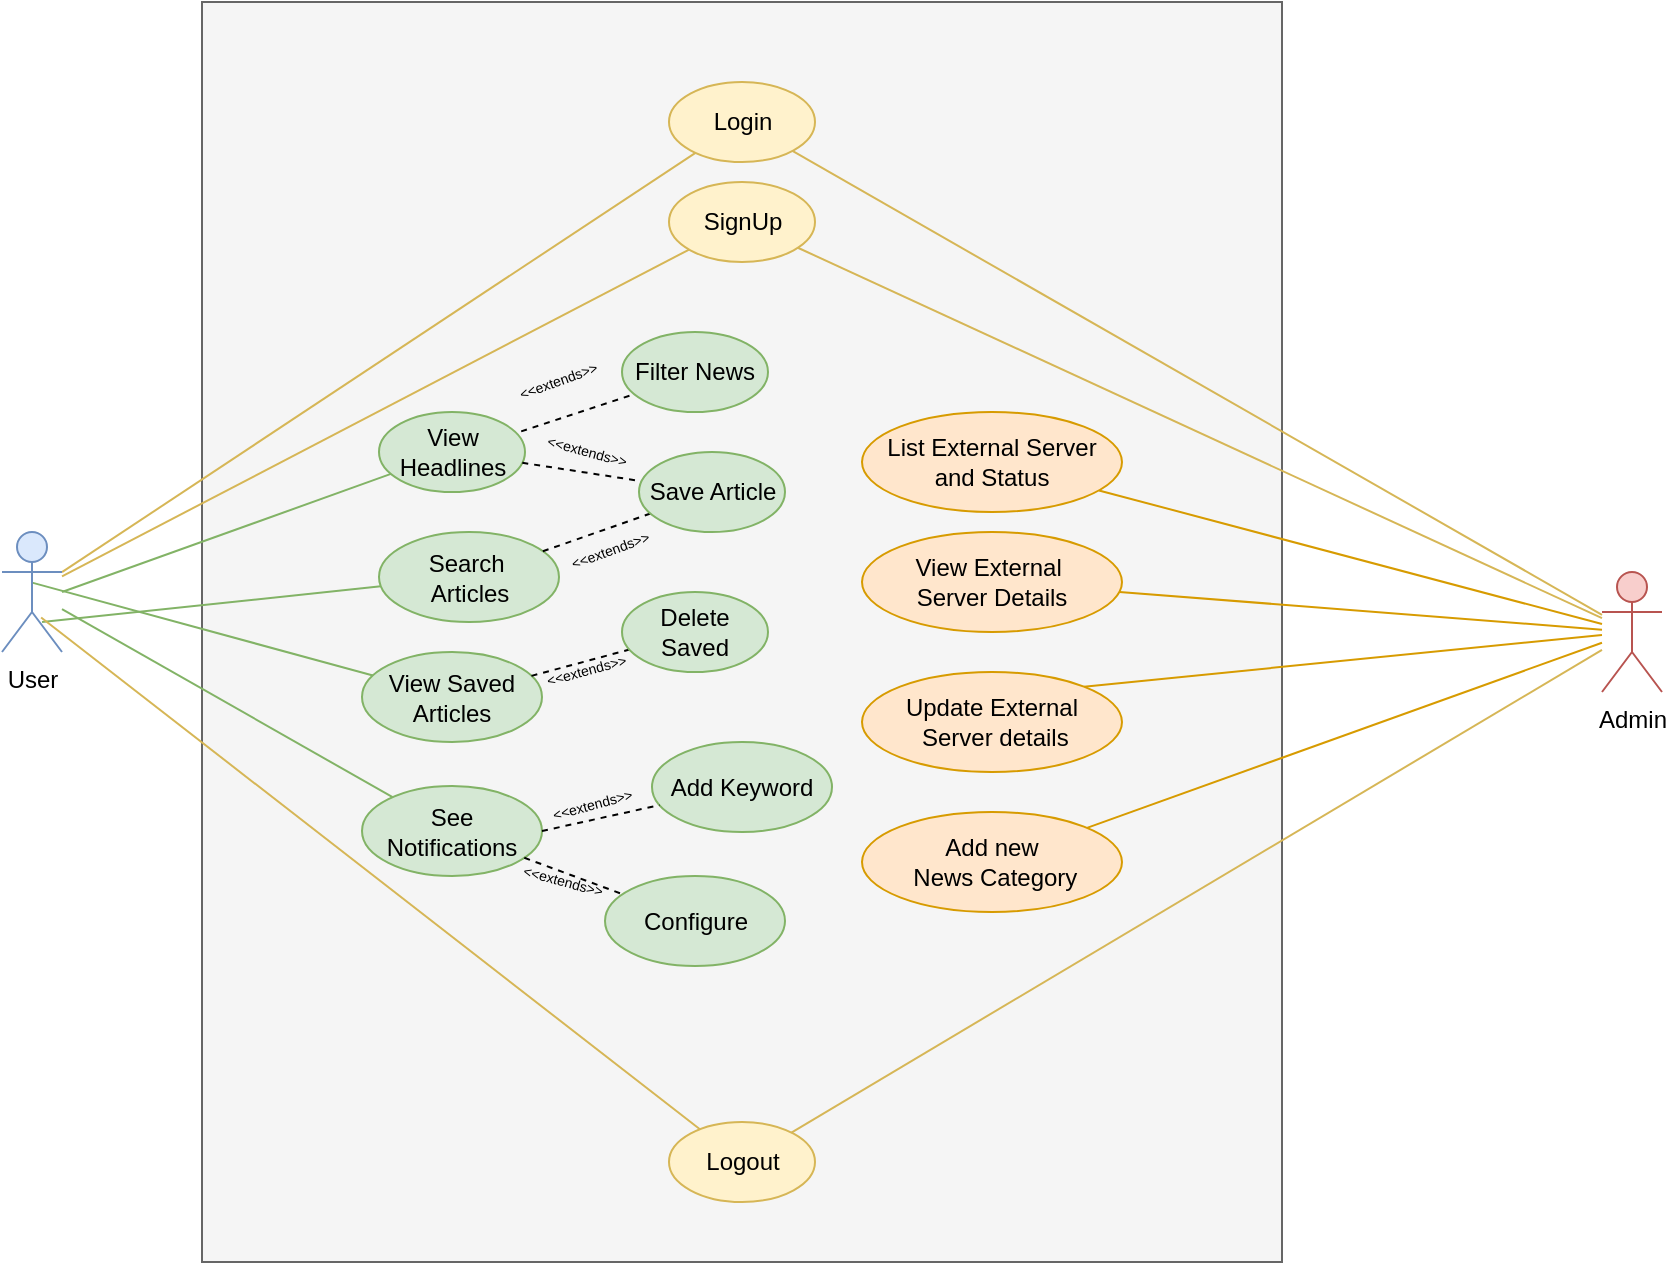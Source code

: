 <mxfile version="27.1.6">
  <diagram name="Page-1" id="XsMV1pbA08V9smy5uZbe">
    <mxGraphModel dx="2571" dy="972" grid="1" gridSize="10" guides="1" tooltips="1" connect="1" arrows="1" fold="1" page="1" pageScale="1" pageWidth="827" pageHeight="1169" math="0" shadow="0">
      <root>
        <mxCell id="0" />
        <mxCell id="1" parent="0" />
        <mxCell id="vOyXvf6OcEjiPifyAEyt-4" value="" style="rounded=0;whiteSpace=wrap;html=1;strokeColor=#666666;fillColor=#f5f5f5;fontColor=#333333;" parent="1" vertex="1">
          <mxGeometry x="-300" y="200" width="540" height="630" as="geometry" />
        </mxCell>
        <mxCell id="vOyXvf6OcEjiPifyAEyt-20" style="rounded=0;orthogonalLoop=1;jettySize=auto;html=1;strokeColor=#d6b656;fillColor=#fff2cc;endArrow=none;startFill=0;" parent="1" source="vOyXvf6OcEjiPifyAEyt-28" target="vOyXvf6OcEjiPifyAEyt-5" edge="1">
          <mxGeometry relative="1" as="geometry">
            <mxPoint x="-370" y="482.633" as="sourcePoint" />
          </mxGeometry>
        </mxCell>
        <mxCell id="vOyXvf6OcEjiPifyAEyt-21" style="rounded=0;orthogonalLoop=1;jettySize=auto;html=1;strokeColor=#82b366;fillColor=#d5e8d4;endArrow=none;startFill=0;" parent="1" target="vOyXvf6OcEjiPifyAEyt-14" edge="1">
          <mxGeometry relative="1" as="geometry">
            <mxPoint x="-370" y="495.032" as="sourcePoint" />
          </mxGeometry>
        </mxCell>
        <mxCell id="vOyXvf6OcEjiPifyAEyt-22" style="rounded=0;orthogonalLoop=1;jettySize=auto;html=1;exitX=0.501;exitY=0.422;exitDx=0;exitDy=0;exitPerimeter=0;strokeColor=#82b366;fillColor=#d5e8d4;endArrow=none;startFill=0;" parent="1" source="vOyXvf6OcEjiPifyAEyt-28" target="vOyXvf6OcEjiPifyAEyt-16" edge="1">
          <mxGeometry relative="1" as="geometry">
            <mxPoint x="-370" y="494.403" as="sourcePoint" />
          </mxGeometry>
        </mxCell>
        <mxCell id="vOyXvf6OcEjiPifyAEyt-24" style="rounded=0;orthogonalLoop=1;jettySize=auto;html=1;exitX=0.667;exitY=0.75;exitDx=0;exitDy=0;exitPerimeter=0;strokeColor=#82b366;fillColor=#d5e8d4;endArrow=none;startFill=0;" parent="1" source="vOyXvf6OcEjiPifyAEyt-28" target="vOyXvf6OcEjiPifyAEyt-18" edge="1">
          <mxGeometry relative="1" as="geometry">
            <mxPoint x="-370" y="499.696" as="sourcePoint" />
          </mxGeometry>
        </mxCell>
        <mxCell id="vOyXvf6OcEjiPifyAEyt-25" style="rounded=0;orthogonalLoop=1;jettySize=auto;html=1;strokeColor=#82b366;fillColor=#d5e8d4;endArrow=none;startFill=0;" parent="1" source="vOyXvf6OcEjiPifyAEyt-28" target="vOyXvf6OcEjiPifyAEyt-19" edge="1">
          <mxGeometry relative="1" as="geometry">
            <mxPoint x="-370" y="495" as="sourcePoint" />
          </mxGeometry>
        </mxCell>
        <mxCell id="vOyXvf6OcEjiPifyAEyt-26" style="rounded=0;orthogonalLoop=1;jettySize=auto;html=1;exitX=0.652;exitY=0.712;exitDx=0;exitDy=0;exitPerimeter=0;strokeColor=#d6b656;fillColor=#fff2cc;endArrow=none;startFill=0;" parent="1" source="vOyXvf6OcEjiPifyAEyt-28" target="vOyXvf6OcEjiPifyAEyt-7" edge="1">
          <mxGeometry relative="1" as="geometry">
            <mxPoint x="-370" y="510" as="sourcePoint" />
          </mxGeometry>
        </mxCell>
        <mxCell id="vOyXvf6OcEjiPifyAEyt-5" value="Login" style="ellipse;whiteSpace=wrap;html=1;strokeColor=#d6b656;fillColor=#fff2cc;" parent="1" vertex="1">
          <mxGeometry x="-66.5" y="240" width="73" height="40" as="geometry" />
        </mxCell>
        <mxCell id="vOyXvf6OcEjiPifyAEyt-6" value="SignUp" style="ellipse;whiteSpace=wrap;html=1;strokeColor=#d6b656;fillColor=#fff2cc;" parent="1" vertex="1">
          <mxGeometry x="-66.5" y="290" width="73" height="40" as="geometry" />
        </mxCell>
        <mxCell id="vOyXvf6OcEjiPifyAEyt-7" value="Logout" style="ellipse;whiteSpace=wrap;html=1;strokeColor=#d6b656;fillColor=#fff2cc;" parent="1" vertex="1">
          <mxGeometry x="-66.5" y="760" width="73" height="40" as="geometry" />
        </mxCell>
        <mxCell id="vOyXvf6OcEjiPifyAEyt-33" style="rounded=0;orthogonalLoop=1;jettySize=auto;html=1;strokeColor=#d6b656;fillColor=#fff2cc;endArrow=none;startFill=0;" parent="1" source="vOyXvf6OcEjiPifyAEyt-9" target="vOyXvf6OcEjiPifyAEyt-5" edge="1">
          <mxGeometry relative="1" as="geometry" />
        </mxCell>
        <mxCell id="vOyXvf6OcEjiPifyAEyt-34" style="rounded=0;orthogonalLoop=1;jettySize=auto;html=1;strokeColor=#d6b656;fillColor=#fff2cc;endArrow=none;startFill=0;" parent="1" source="vOyXvf6OcEjiPifyAEyt-9" target="vOyXvf6OcEjiPifyAEyt-6" edge="1">
          <mxGeometry relative="1" as="geometry" />
        </mxCell>
        <mxCell id="vOyXvf6OcEjiPifyAEyt-35" style="rounded=0;orthogonalLoop=1;jettySize=auto;html=1;strokeColor=#d79b00;fillColor=#ffe6cc;endArrow=none;startFill=0;" parent="1" source="vOyXvf6OcEjiPifyAEyt-9" target="vOyXvf6OcEjiPifyAEyt-10" edge="1">
          <mxGeometry relative="1" as="geometry" />
        </mxCell>
        <mxCell id="vOyXvf6OcEjiPifyAEyt-36" style="rounded=0;orthogonalLoop=1;jettySize=auto;html=1;strokeColor=#d79b00;fillColor=#ffe6cc;endArrow=none;startFill=0;" parent="1" source="vOyXvf6OcEjiPifyAEyt-9" target="vOyXvf6OcEjiPifyAEyt-11" edge="1">
          <mxGeometry relative="1" as="geometry" />
        </mxCell>
        <mxCell id="vOyXvf6OcEjiPifyAEyt-37" style="rounded=0;orthogonalLoop=1;jettySize=auto;html=1;entryX=1;entryY=0;entryDx=0;entryDy=0;strokeColor=#d79b00;fillColor=#ffe6cc;endArrow=none;startFill=0;" parent="1" source="vOyXvf6OcEjiPifyAEyt-9" target="vOyXvf6OcEjiPifyAEyt-12" edge="1">
          <mxGeometry relative="1" as="geometry" />
        </mxCell>
        <mxCell id="vOyXvf6OcEjiPifyAEyt-38" style="rounded=0;orthogonalLoop=1;jettySize=auto;html=1;strokeColor=#d79b00;fillColor=#ffe6cc;endArrow=none;startFill=0;" parent="1" source="vOyXvf6OcEjiPifyAEyt-9" target="vOyXvf6OcEjiPifyAEyt-13" edge="1">
          <mxGeometry relative="1" as="geometry" />
        </mxCell>
        <mxCell id="vOyXvf6OcEjiPifyAEyt-39" style="rounded=0;orthogonalLoop=1;jettySize=auto;html=1;strokeColor=#d6b656;fillColor=#fff2cc;endArrow=none;startFill=0;" parent="1" source="vOyXvf6OcEjiPifyAEyt-9" target="vOyXvf6OcEjiPifyAEyt-7" edge="1">
          <mxGeometry relative="1" as="geometry" />
        </mxCell>
        <mxCell id="vOyXvf6OcEjiPifyAEyt-9" value="Admin" style="shape=umlActor;html=1;verticalLabelPosition=bottom;verticalAlign=top;align=center;strokeColor=#b85450;fillColor=#f8cecc;" parent="1" vertex="1">
          <mxGeometry x="400" y="485" width="30" height="60" as="geometry" />
        </mxCell>
        <mxCell id="vOyXvf6OcEjiPifyAEyt-10" value="List External Server and Status" style="ellipse;whiteSpace=wrap;html=1;strokeColor=#d79b00;fillColor=#ffe6cc;" parent="1" vertex="1">
          <mxGeometry x="30" y="405" width="130" height="50" as="geometry" />
        </mxCell>
        <mxCell id="vOyXvf6OcEjiPifyAEyt-11" value="View External&amp;nbsp;&lt;div&gt;Server Details&lt;span style=&quot;color: rgba(0, 0, 0, 0); font-family: monospace; font-size: 0px; text-align: start; text-wrap-mode: nowrap;&quot;&gt;%3CmxGraphModel%3E%3Croot%3E%3CmxCell%20id%3D%220%22%2F%3E%3CmxCell%20id%3D%221%22%20parent%3D%220%22%2F%3E%3CmxCell%20id%3D%222%22%20value%3D%22List%20External%20Server%20and%20Status%22%20style%3D%22ellipse%3BwhiteSpace%3Dwrap%3Bhtml%3D1%3B%22%20vertex%3D%221%22%20parent%3D%221%22%3E%3CmxGeometry%20x%3D%22-380%22%20y%3D%22370%22%20width%3D%22130%22%20height%3D%2250%22%20as%3D%22geometry%22%2F%3E%3C%2FmxCell%3E%3C%2Froot%3E%3C%2FmxGraphModel%3E&lt;/span&gt;&lt;/div&gt;" style="ellipse;whiteSpace=wrap;html=1;strokeColor=#d79b00;fillColor=#ffe6cc;" parent="1" vertex="1">
          <mxGeometry x="30" y="465" width="130" height="50" as="geometry" />
        </mxCell>
        <mxCell id="vOyXvf6OcEjiPifyAEyt-12" value="Update External&lt;div&gt;&amp;nbsp;Server details&lt;/div&gt;" style="ellipse;whiteSpace=wrap;html=1;strokeColor=#d79b00;fillColor=#ffe6cc;" parent="1" vertex="1">
          <mxGeometry x="30" y="535" width="130" height="50" as="geometry" />
        </mxCell>
        <mxCell id="vOyXvf6OcEjiPifyAEyt-13" value="Add new&lt;div&gt;&amp;nbsp;News Category&lt;/div&gt;" style="ellipse;whiteSpace=wrap;html=1;strokeColor=#d79b00;fillColor=#ffe6cc;" parent="1" vertex="1">
          <mxGeometry x="30" y="605" width="130" height="50" as="geometry" />
        </mxCell>
        <mxCell id="MwhkVGgD4dPGW517cIfp-2" style="rounded=0;orthogonalLoop=1;jettySize=auto;html=1;dashed=1;endArrow=none;startFill=0;" parent="1" edge="1">
          <mxGeometry relative="1" as="geometry">
            <mxPoint x="-140.41" y="414.711" as="sourcePoint" />
            <mxPoint x="-81.497" y="395.3" as="targetPoint" />
          </mxGeometry>
        </mxCell>
        <mxCell id="vOyXvf6OcEjiPifyAEyt-14" value="View Headlines" style="ellipse;whiteSpace=wrap;html=1;strokeColor=#82b366;fillColor=#d5e8d4;" parent="1" vertex="1">
          <mxGeometry x="-211.5" y="405" width="73" height="40" as="geometry" />
        </mxCell>
        <mxCell id="vOyXvf6OcEjiPifyAEyt-16" value="View Saved Articles" style="ellipse;whiteSpace=wrap;html=1;strokeColor=#82b366;fillColor=#d5e8d4;" parent="1" vertex="1">
          <mxGeometry x="-220" y="525" width="90" height="45" as="geometry" />
        </mxCell>
        <mxCell id="vOyXvf6OcEjiPifyAEyt-18" value="Search&amp;nbsp;&lt;div&gt;Articles&lt;/div&gt;" style="ellipse;whiteSpace=wrap;html=1;strokeColor=#82b366;fillColor=#d5e8d4;" parent="1" vertex="1">
          <mxGeometry x="-211.5" y="465" width="90" height="45" as="geometry" />
        </mxCell>
        <mxCell id="vOyXvf6OcEjiPifyAEyt-19" value="See&lt;div&gt;Notifications&lt;/div&gt;" style="ellipse;whiteSpace=wrap;html=1;strokeColor=#82b366;fillColor=#d5e8d4;" parent="1" vertex="1">
          <mxGeometry x="-220" y="592" width="90" height="45" as="geometry" />
        </mxCell>
        <mxCell id="vOyXvf6OcEjiPifyAEyt-30" style="rounded=0;orthogonalLoop=1;jettySize=auto;html=1;strokeColor=#d6b656;fillColor=#fff2cc;endArrow=none;startFill=0;" parent="1" source="vOyXvf6OcEjiPifyAEyt-28" target="vOyXvf6OcEjiPifyAEyt-6" edge="1">
          <mxGeometry relative="1" as="geometry" />
        </mxCell>
        <mxCell id="vOyXvf6OcEjiPifyAEyt-28" value="User" style="shape=umlActor;html=1;verticalLabelPosition=bottom;verticalAlign=top;align=center;strokeColor=#6c8ebf;fillColor=#dae8fc;" parent="1" vertex="1">
          <mxGeometry x="-400" y="465" width="30" height="60" as="geometry" />
        </mxCell>
        <mxCell id="MwhkVGgD4dPGW517cIfp-4" style="rounded=0;orthogonalLoop=1;jettySize=auto;html=1;endArrow=none;startFill=0;dashed=1;" parent="1" target="MwhkVGgD4dPGW517cIfp-3" edge="1">
          <mxGeometry relative="1" as="geometry">
            <mxPoint x="-64.492" y="405.956" as="sourcePoint" />
          </mxGeometry>
        </mxCell>
        <mxCell id="P5YtKnKY5dqklHh1uNIM-1" value="Add Keyword" style="ellipse;whiteSpace=wrap;html=1;strokeColor=#82b366;fillColor=#d5e8d4;" parent="1" vertex="1">
          <mxGeometry x="-75" y="570" width="90" height="45" as="geometry" />
        </mxCell>
        <mxCell id="P5YtKnKY5dqklHh1uNIM-2" style="rounded=0;orthogonalLoop=1;jettySize=auto;html=1;dashed=1;endArrow=none;startFill=0;exitX=1;exitY=0.5;exitDx=0;exitDy=0;" parent="1" source="vOyXvf6OcEjiPifyAEyt-19" target="P5YtKnKY5dqklHh1uNIM-1" edge="1">
          <mxGeometry relative="1" as="geometry">
            <mxPoint x="-140" y="659" as="sourcePoint" />
            <mxPoint x="-80" y="650" as="targetPoint" />
          </mxGeometry>
        </mxCell>
        <mxCell id="P5YtKnKY5dqklHh1uNIM-4" style="rounded=0;orthogonalLoop=1;jettySize=auto;html=1;dashed=1;endArrow=none;startFill=0;" parent="1" source="vOyXvf6OcEjiPifyAEyt-16" target="xW_Yy37yYKF3I4hDQ-u2-3" edge="1">
          <mxGeometry relative="1" as="geometry">
            <mxPoint x="-120" y="492" as="sourcePoint" />
            <mxPoint x="-49.991" y="489.547" as="targetPoint" />
          </mxGeometry>
        </mxCell>
        <mxCell id="P5YtKnKY5dqklHh1uNIM-6" style="rounded=0;orthogonalLoop=1;jettySize=auto;html=1;dashed=1;endArrow=none;startFill=0;" parent="1" source="vOyXvf6OcEjiPifyAEyt-18" target="xW_Yy37yYKF3I4hDQ-u2-2" edge="1">
          <mxGeometry relative="1" as="geometry">
            <mxPoint x="-20" y="530" as="sourcePoint" />
            <mxPoint x="-42.885" y="501.864" as="targetPoint" />
          </mxGeometry>
        </mxCell>
        <mxCell id="P5YtKnKY5dqklHh1uNIM-7" style="rounded=0;orthogonalLoop=1;jettySize=auto;html=1;dashed=1;endArrow=none;startFill=0;" parent="1" source="vOyXvf6OcEjiPifyAEyt-14" target="xW_Yy37yYKF3I4hDQ-u2-2" edge="1">
          <mxGeometry relative="1" as="geometry">
            <mxPoint x="-100" y="430" as="sourcePoint" />
            <mxPoint x="-42.885" y="478.136" as="targetPoint" />
          </mxGeometry>
        </mxCell>
        <mxCell id="xW_Yy37yYKF3I4hDQ-u2-1" value="Filter News" style="ellipse;whiteSpace=wrap;html=1;strokeColor=#82b366;fillColor=#d5e8d4;" vertex="1" parent="1">
          <mxGeometry x="-90" y="365" width="73" height="40" as="geometry" />
        </mxCell>
        <mxCell id="xW_Yy37yYKF3I4hDQ-u2-2" value="Save Article" style="ellipse;whiteSpace=wrap;html=1;strokeColor=#82b366;fillColor=#d5e8d4;" vertex="1" parent="1">
          <mxGeometry x="-81.5" y="425" width="73" height="40" as="geometry" />
        </mxCell>
        <mxCell id="xW_Yy37yYKF3I4hDQ-u2-3" value="Delete Saved" style="ellipse;whiteSpace=wrap;html=1;strokeColor=#82b366;fillColor=#d5e8d4;" vertex="1" parent="1">
          <mxGeometry x="-90" y="495" width="73" height="40" as="geometry" />
        </mxCell>
        <mxCell id="xW_Yy37yYKF3I4hDQ-u2-4" value="Configure" style="ellipse;whiteSpace=wrap;html=1;strokeColor=#82b366;fillColor=#d5e8d4;" vertex="1" parent="1">
          <mxGeometry x="-98.5" y="637" width="90" height="45" as="geometry" />
        </mxCell>
        <mxCell id="xW_Yy37yYKF3I4hDQ-u2-5" style="rounded=0;orthogonalLoop=1;jettySize=auto;html=1;dashed=1;endArrow=none;startFill=0;" edge="1" parent="1" source="vOyXvf6OcEjiPifyAEyt-19" target="xW_Yy37yYKF3I4hDQ-u2-4">
          <mxGeometry relative="1" as="geometry">
            <mxPoint x="-110" y="611" as="sourcePoint" />
            <mxPoint x="-72" y="600" as="targetPoint" />
          </mxGeometry>
        </mxCell>
        <mxCell id="xW_Yy37yYKF3I4hDQ-u2-6" value="&amp;lt;&amp;lt;extends&amp;gt;&amp;gt;" style="text;html=1;align=center;verticalAlign=middle;resizable=0;points=[];autosize=1;strokeColor=none;fillColor=none;rotation=-20;fontSize=7;" vertex="1" parent="1">
          <mxGeometry x="-151.71" y="380" width="60" height="20" as="geometry" />
        </mxCell>
        <mxCell id="xW_Yy37yYKF3I4hDQ-u2-11" value="&amp;lt;&amp;lt;extends&amp;gt;&amp;gt;" style="text;html=1;align=center;verticalAlign=middle;resizable=0;points=[];autosize=1;strokeColor=none;fillColor=none;rotation=15;fontSize=7;" vertex="1" parent="1">
          <mxGeometry x="-138.499" y="414.998" width="60" height="20" as="geometry" />
        </mxCell>
        <mxCell id="xW_Yy37yYKF3I4hDQ-u2-12" value="&amp;lt;&amp;lt;extends&amp;gt;&amp;gt;" style="text;html=1;align=center;verticalAlign=middle;resizable=0;points=[];autosize=1;strokeColor=none;fillColor=none;rotation=-20;fontSize=7;" vertex="1" parent="1">
          <mxGeometry x="-126.499" y="464.998" width="60" height="20" as="geometry" />
        </mxCell>
        <mxCell id="xW_Yy37yYKF3I4hDQ-u2-13" value="&amp;lt;&amp;lt;extends&amp;gt;&amp;gt;" style="text;html=1;align=center;verticalAlign=middle;resizable=0;points=[];autosize=1;strokeColor=none;fillColor=none;rotation=-15;fontSize=7;" vertex="1" parent="1">
          <mxGeometry x="-138.499" y="524.998" width="60" height="20" as="geometry" />
        </mxCell>
        <mxCell id="xW_Yy37yYKF3I4hDQ-u2-14" value="&amp;lt;&amp;lt;extends&amp;gt;&amp;gt;" style="text;html=1;align=center;verticalAlign=middle;resizable=0;points=[];autosize=1;strokeColor=none;fillColor=none;rotation=-15;fontSize=7;" vertex="1" parent="1">
          <mxGeometry x="-134.999" y="591.998" width="60" height="20" as="geometry" />
        </mxCell>
        <mxCell id="xW_Yy37yYKF3I4hDQ-u2-15" value="&amp;lt;&amp;lt;extends&amp;gt;&amp;gt;" style="text;html=1;align=center;verticalAlign=middle;resizable=0;points=[];autosize=1;strokeColor=none;fillColor=none;rotation=15;fontSize=7;" vertex="1" parent="1">
          <mxGeometry x="-149.999" y="629.998" width="60" height="20" as="geometry" />
        </mxCell>
      </root>
    </mxGraphModel>
  </diagram>
</mxfile>
